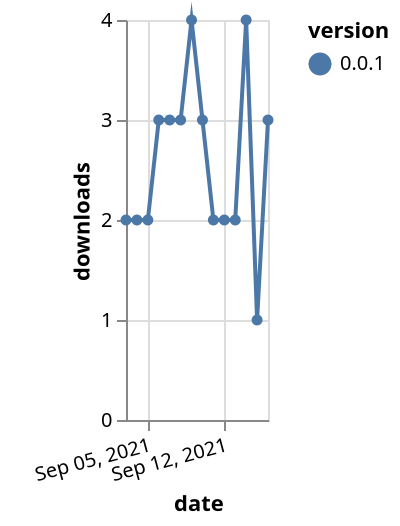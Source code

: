 {"$schema": "https://vega.github.io/schema/vega-lite/v5.json", "description": "A simple bar chart with embedded data.", "data": {"values": [{"date": "2021-09-03", "total": 1364, "delta": 2, "version": "0.0.1"}, {"date": "2021-09-04", "total": 1366, "delta": 2, "version": "0.0.1"}, {"date": "2021-09-05", "total": 1368, "delta": 2, "version": "0.0.1"}, {"date": "2021-09-06", "total": 1371, "delta": 3, "version": "0.0.1"}, {"date": "2021-09-07", "total": 1374, "delta": 3, "version": "0.0.1"}, {"date": "2021-09-08", "total": 1377, "delta": 3, "version": "0.0.1"}, {"date": "2021-09-09", "total": 1381, "delta": 4, "version": "0.0.1"}, {"date": "2021-09-10", "total": 1384, "delta": 3, "version": "0.0.1"}, {"date": "2021-09-11", "total": 1386, "delta": 2, "version": "0.0.1"}, {"date": "2021-09-12", "total": 1388, "delta": 2, "version": "0.0.1"}, {"date": "2021-09-13", "total": 1390, "delta": 2, "version": "0.0.1"}, {"date": "2021-09-14", "total": 1394, "delta": 4, "version": "0.0.1"}, {"date": "2021-09-15", "total": 1395, "delta": 1, "version": "0.0.1"}, {"date": "2021-09-16", "total": 1398, "delta": 3, "version": "0.0.1"}]}, "width": "container", "mark": {"type": "line", "point": {"filled": true}}, "encoding": {"x": {"field": "date", "type": "temporal", "timeUnit": "yearmonthdate", "title": "date", "axis": {"labelAngle": -15}}, "y": {"field": "delta", "type": "quantitative", "title": "downloads"}, "color": {"field": "version", "type": "nominal"}, "tooltip": {"field": "delta"}}}